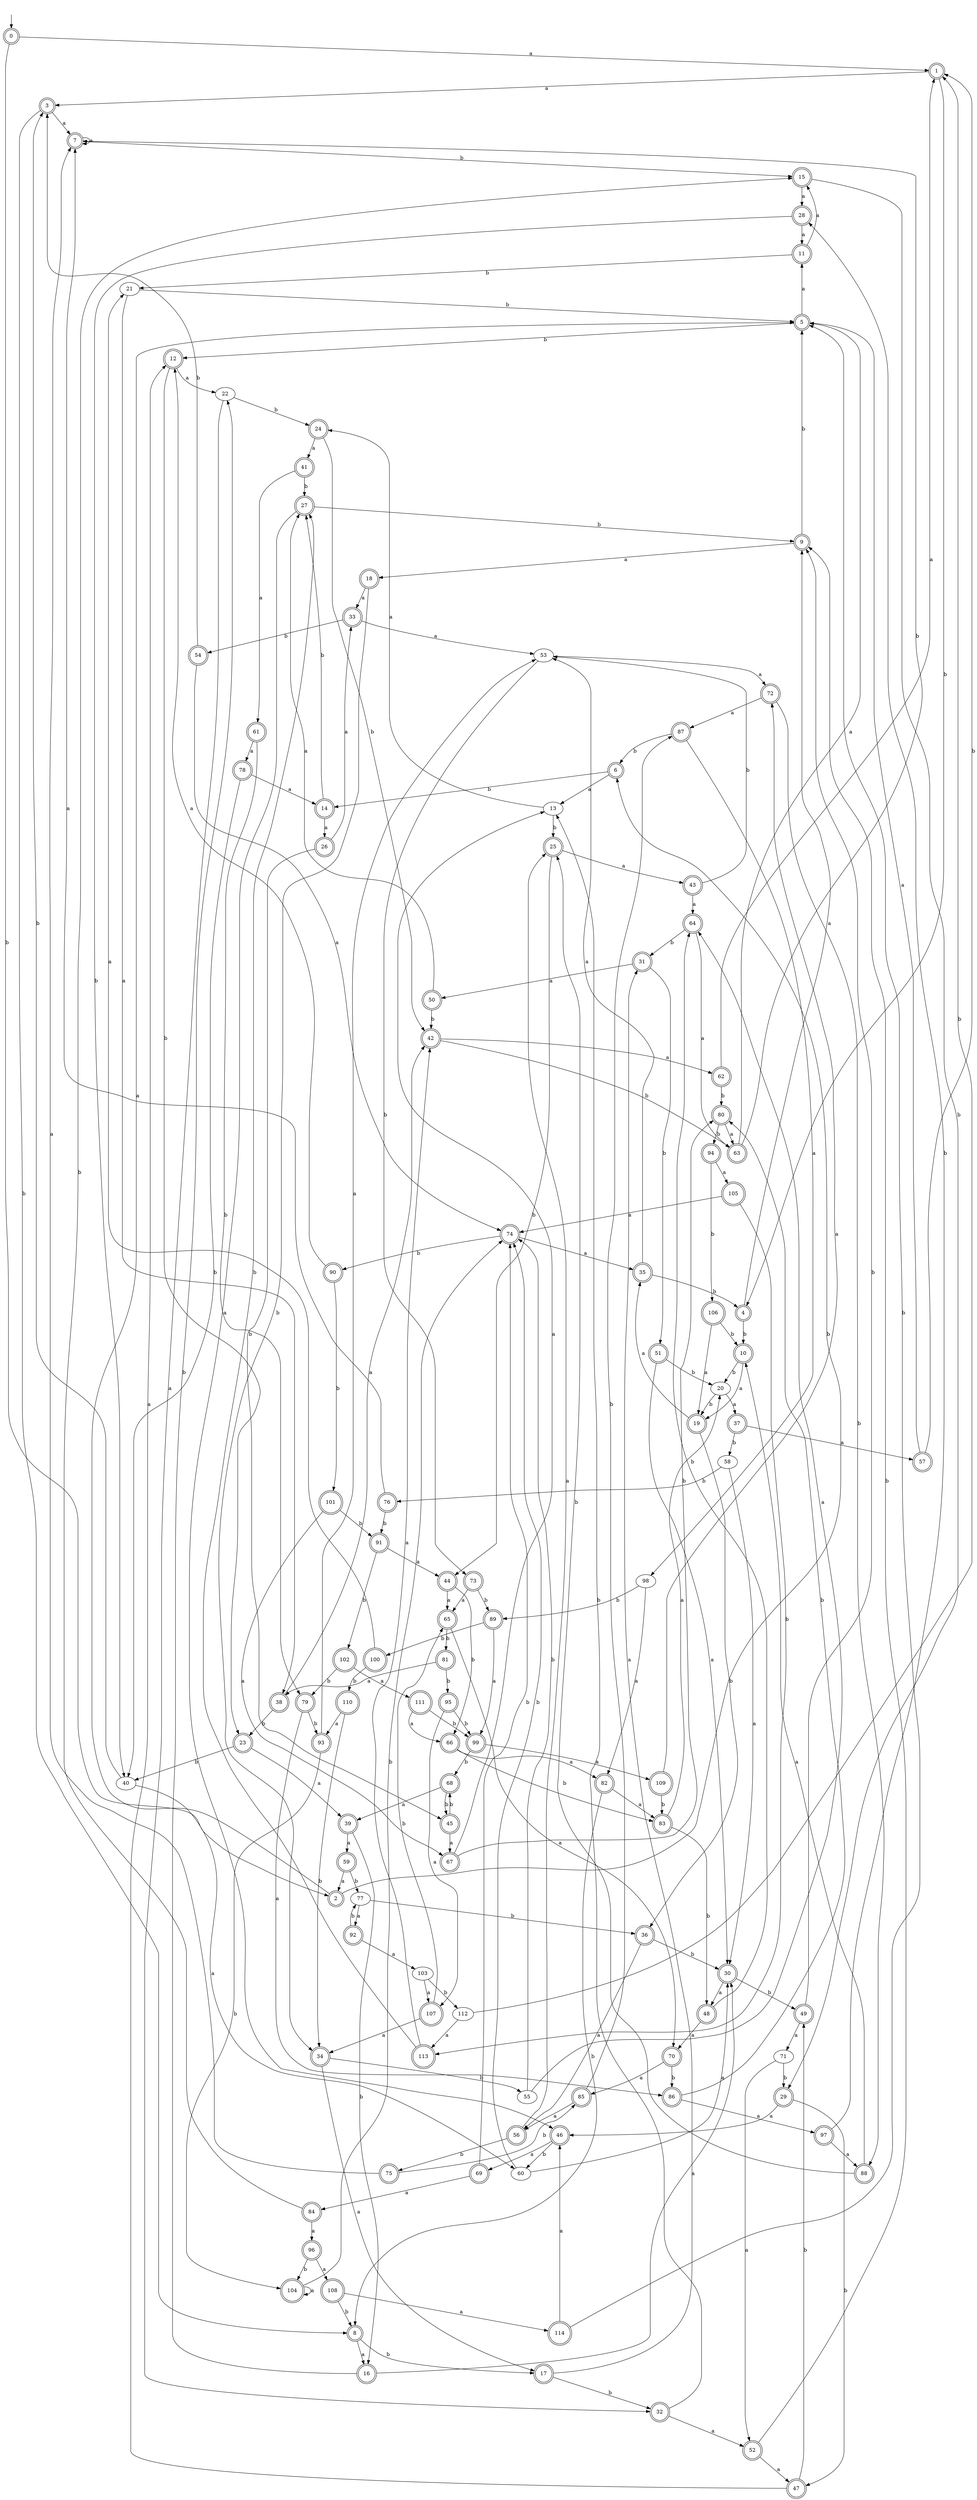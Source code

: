 digraph RandomDFA {
  __start0 [label="", shape=none];
  __start0 -> 0 [label=""];
  0 [shape=circle] [shape=doublecircle]
  0 -> 1 [label="a"]
  0 -> 2 [label="b"]
  1 [shape=doublecircle]
  1 -> 3 [label="a"]
  1 -> 4 [label="b"]
  2 [shape=doublecircle]
  2 -> 5 [label="a"]
  2 -> 6 [label="b"]
  3 [shape=doublecircle]
  3 -> 7 [label="a"]
  3 -> 8 [label="b"]
  4 [shape=doublecircle]
  4 -> 9 [label="a"]
  4 -> 10 [label="b"]
  5 [shape=doublecircle]
  5 -> 11 [label="a"]
  5 -> 12 [label="b"]
  6 [shape=doublecircle]
  6 -> 13 [label="a"]
  6 -> 14 [label="b"]
  7 [shape=doublecircle]
  7 -> 7 [label="a"]
  7 -> 15 [label="b"]
  8 [shape=doublecircle]
  8 -> 16 [label="a"]
  8 -> 17 [label="b"]
  9 [shape=doublecircle]
  9 -> 18 [label="a"]
  9 -> 5 [label="b"]
  10 [shape=doublecircle]
  10 -> 19 [label="a"]
  10 -> 20 [label="b"]
  11 [shape=doublecircle]
  11 -> 15 [label="a"]
  11 -> 21 [label="b"]
  12 [shape=doublecircle]
  12 -> 22 [label="a"]
  12 -> 23 [label="b"]
  13
  13 -> 24 [label="a"]
  13 -> 25 [label="b"]
  14 [shape=doublecircle]
  14 -> 26 [label="a"]
  14 -> 27 [label="b"]
  15 [shape=doublecircle]
  15 -> 28 [label="a"]
  15 -> 29 [label="b"]
  16 [shape=doublecircle]
  16 -> 30 [label="a"]
  16 -> 22 [label="b"]
  17 [shape=doublecircle]
  17 -> 31 [label="a"]
  17 -> 32 [label="b"]
  18 [shape=doublecircle]
  18 -> 33 [label="a"]
  18 -> 34 [label="b"]
  19 [shape=doublecircle]
  19 -> 35 [label="a"]
  19 -> 36 [label="b"]
  20
  20 -> 37 [label="a"]
  20 -> 19 [label="b"]
  21
  21 -> 38 [label="a"]
  21 -> 5 [label="b"]
  22
  22 -> 32 [label="a"]
  22 -> 24 [label="b"]
  23 [shape=doublecircle]
  23 -> 39 [label="a"]
  23 -> 40 [label="b"]
  24 [shape=doublecircle]
  24 -> 41 [label="a"]
  24 -> 42 [label="b"]
  25 [shape=doublecircle]
  25 -> 43 [label="a"]
  25 -> 44 [label="b"]
  26 [shape=doublecircle]
  26 -> 33 [label="a"]
  26 -> 45 [label="b"]
  27 [shape=doublecircle]
  27 -> 46 [label="a"]
  27 -> 9 [label="b"]
  28 [shape=doublecircle]
  28 -> 11 [label="a"]
  28 -> 40 [label="b"]
  29 [shape=doublecircle]
  29 -> 46 [label="a"]
  29 -> 47 [label="b"]
  30 [shape=doublecircle]
  30 -> 48 [label="a"]
  30 -> 49 [label="b"]
  31 [shape=doublecircle]
  31 -> 50 [label="a"]
  31 -> 51 [label="b"]
  32 [shape=doublecircle]
  32 -> 52 [label="a"]
  32 -> 13 [label="b"]
  33 [shape=doublecircle]
  33 -> 53 [label="a"]
  33 -> 54 [label="b"]
  34 [shape=doublecircle]
  34 -> 17 [label="a"]
  34 -> 55 [label="b"]
  35 [shape=doublecircle]
  35 -> 53 [label="a"]
  35 -> 4 [label="b"]
  36 [shape=doublecircle]
  36 -> 56 [label="a"]
  36 -> 30 [label="b"]
  37 [shape=doublecircle]
  37 -> 57 [label="a"]
  37 -> 58 [label="b"]
  38 [shape=doublecircle]
  38 -> 42 [label="a"]
  38 -> 23 [label="b"]
  39 [shape=doublecircle]
  39 -> 59 [label="a"]
  39 -> 16 [label="b"]
  40
  40 -> 60 [label="a"]
  40 -> 3 [label="b"]
  41 [shape=doublecircle]
  41 -> 61 [label="a"]
  41 -> 27 [label="b"]
  42 [shape=doublecircle]
  42 -> 62 [label="a"]
  42 -> 63 [label="b"]
  43 [shape=doublecircle]
  43 -> 64 [label="a"]
  43 -> 53 [label="b"]
  44 [shape=doublecircle]
  44 -> 65 [label="a"]
  44 -> 66 [label="b"]
  45 [shape=doublecircle]
  45 -> 67 [label="a"]
  45 -> 68 [label="b"]
  46 [shape=doublecircle]
  46 -> 69 [label="a"]
  46 -> 60 [label="b"]
  47 [shape=doublecircle]
  47 -> 12 [label="a"]
  47 -> 49 [label="b"]
  48 [shape=doublecircle]
  48 -> 70 [label="a"]
  48 -> 64 [label="b"]
  49 [shape=doublecircle]
  49 -> 71 [label="a"]
  49 -> 9 [label="b"]
  50 [shape=doublecircle]
  50 -> 27 [label="a"]
  50 -> 42 [label="b"]
  51 [shape=doublecircle]
  51 -> 30 [label="a"]
  51 -> 20 [label="b"]
  52 [shape=doublecircle]
  52 -> 47 [label="a"]
  52 -> 9 [label="b"]
  53
  53 -> 72 [label="a"]
  53 -> 73 [label="b"]
  54 [shape=doublecircle]
  54 -> 74 [label="a"]
  54 -> 3 [label="b"]
  55
  55 -> 64 [label="a"]
  55 -> 74 [label="b"]
  56 [shape=doublecircle]
  56 -> 25 [label="a"]
  56 -> 75 [label="b"]
  57 [shape=doublecircle]
  57 -> 5 [label="a"]
  57 -> 1 [label="b"]
  58
  58 -> 30 [label="a"]
  58 -> 76 [label="b"]
  59 [shape=doublecircle]
  59 -> 2 [label="a"]
  59 -> 77 [label="b"]
  60
  60 -> 30 [label="a"]
  60 -> 74 [label="b"]
  61 [shape=doublecircle]
  61 -> 78 [label="a"]
  61 -> 79 [label="b"]
  62 [shape=doublecircle]
  62 -> 1 [label="a"]
  62 -> 80 [label="b"]
  63 [shape=doublecircle]
  63 -> 5 [label="a"]
  63 -> 7 [label="b"]
  64 [shape=doublecircle]
  64 -> 63 [label="a"]
  64 -> 31 [label="b"]
  65 [shape=doublecircle]
  65 -> 70 [label="a"]
  65 -> 81 [label="b"]
  66 [shape=doublecircle]
  66 -> 82 [label="a"]
  66 -> 83 [label="b"]
  67 [shape=doublecircle]
  67 -> 13 [label="a"]
  67 -> 80 [label="b"]
  68 [shape=doublecircle]
  68 -> 39 [label="a"]
  68 -> 45 [label="b"]
  69 [shape=doublecircle]
  69 -> 84 [label="a"]
  69 -> 74 [label="b"]
  70 [shape=doublecircle]
  70 -> 85 [label="a"]
  70 -> 86 [label="b"]
  71
  71 -> 52 [label="a"]
  71 -> 29 [label="b"]
  72 [shape=doublecircle]
  72 -> 87 [label="a"]
  72 -> 88 [label="b"]
  73 [shape=doublecircle]
  73 -> 65 [label="a"]
  73 -> 89 [label="b"]
  74 [shape=doublecircle]
  74 -> 35 [label="a"]
  74 -> 90 [label="b"]
  75 [shape=doublecircle]
  75 -> 7 [label="a"]
  75 -> 85 [label="b"]
  76 [shape=doublecircle]
  76 -> 7 [label="a"]
  76 -> 91 [label="b"]
  77
  77 -> 92 [label="a"]
  77 -> 36 [label="b"]
  78 [shape=doublecircle]
  78 -> 14 [label="a"]
  78 -> 40 [label="b"]
  79 [shape=doublecircle]
  79 -> 86 [label="a"]
  79 -> 93 [label="b"]
  80 [shape=doublecircle]
  80 -> 63 [label="a"]
  80 -> 94 [label="b"]
  81 [shape=doublecircle]
  81 -> 38 [label="a"]
  81 -> 95 [label="b"]
  82 [shape=doublecircle]
  82 -> 83 [label="a"]
  82 -> 8 [label="b"]
  83 [shape=doublecircle]
  83 -> 20 [label="a"]
  83 -> 48 [label="b"]
  84 [shape=doublecircle]
  84 -> 96 [label="a"]
  84 -> 15 [label="b"]
  85 [shape=doublecircle]
  85 -> 56 [label="a"]
  85 -> 87 [label="b"]
  86 [shape=doublecircle]
  86 -> 97 [label="a"]
  86 -> 80 [label="b"]
  87 [shape=doublecircle]
  87 -> 98 [label="a"]
  87 -> 6 [label="b"]
  88 [shape=doublecircle]
  88 -> 10 [label="a"]
  88 -> 25 [label="b"]
  89 [shape=doublecircle]
  89 -> 99 [label="a"]
  89 -> 100 [label="b"]
  90 [shape=doublecircle]
  90 -> 12 [label="a"]
  90 -> 101 [label="b"]
  91 [shape=doublecircle]
  91 -> 44 [label="a"]
  91 -> 102 [label="b"]
  92 [shape=doublecircle]
  92 -> 103 [label="a"]
  92 -> 77 [label="b"]
  93 [shape=doublecircle]
  93 -> 53 [label="a"]
  93 -> 104 [label="b"]
  94 [shape=doublecircle]
  94 -> 105 [label="a"]
  94 -> 106 [label="b"]
  95 [shape=doublecircle]
  95 -> 107 [label="a"]
  95 -> 99 [label="b"]
  96 [shape=doublecircle]
  96 -> 108 [label="a"]
  96 -> 104 [label="b"]
  97 [shape=doublecircle]
  97 -> 88 [label="a"]
  97 -> 28 [label="b"]
  98
  98 -> 82 [label="a"]
  98 -> 89 [label="b"]
  99 [shape=doublecircle]
  99 -> 109 [label="a"]
  99 -> 68 [label="b"]
  100 [shape=doublecircle]
  100 -> 21 [label="a"]
  100 -> 110 [label="b"]
  101 [shape=doublecircle]
  101 -> 67 [label="a"]
  101 -> 91 [label="b"]
  102 [shape=doublecircle]
  102 -> 111 [label="a"]
  102 -> 79 [label="b"]
  103
  103 -> 107 [label="a"]
  103 -> 112 [label="b"]
  104 [shape=doublecircle]
  104 -> 104 [label="a"]
  104 -> 74 [label="b"]
  105 [shape=doublecircle]
  105 -> 74 [label="a"]
  105 -> 113 [label="b"]
  106 [shape=doublecircle]
  106 -> 19 [label="a"]
  106 -> 10 [label="b"]
  107 [shape=doublecircle]
  107 -> 34 [label="a"]
  107 -> 65 [label="b"]
  108 [shape=doublecircle]
  108 -> 114 [label="a"]
  108 -> 8 [label="b"]
  109 [shape=doublecircle]
  109 -> 72 [label="a"]
  109 -> 83 [label="b"]
  110 [shape=doublecircle]
  110 -> 93 [label="a"]
  110 -> 34 [label="b"]
  111 [shape=doublecircle]
  111 -> 66 [label="a"]
  111 -> 99 [label="b"]
  112
  112 -> 113 [label="a"]
  112 -> 1 [label="b"]
  113 [shape=doublecircle]
  113 -> 42 [label="a"]
  113 -> 27 [label="b"]
  114 [shape=doublecircle]
  114 -> 46 [label="a"]
  114 -> 5 [label="b"]
}
